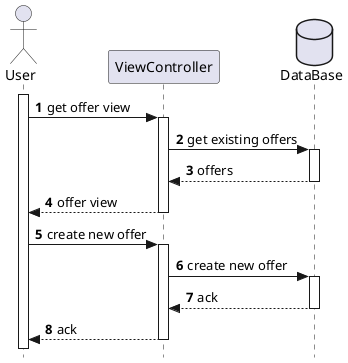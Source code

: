 @startuml offers

skinparam style strictuml
autonumber

actor User as u
participant ViewController as sys
database DataBase as db

activate u
u -> sys : get offer view
activate sys

sys -> db : get existing offers
activate db
db --> sys : offers
deactivate db

sys --> u: offer view
deactivate sys

u -> sys : create new offer
activate sys

sys -> db : create new offer
activate db
db --> sys : ack
deactivate db

sys --> u: ack
deactivate sys




@enduml